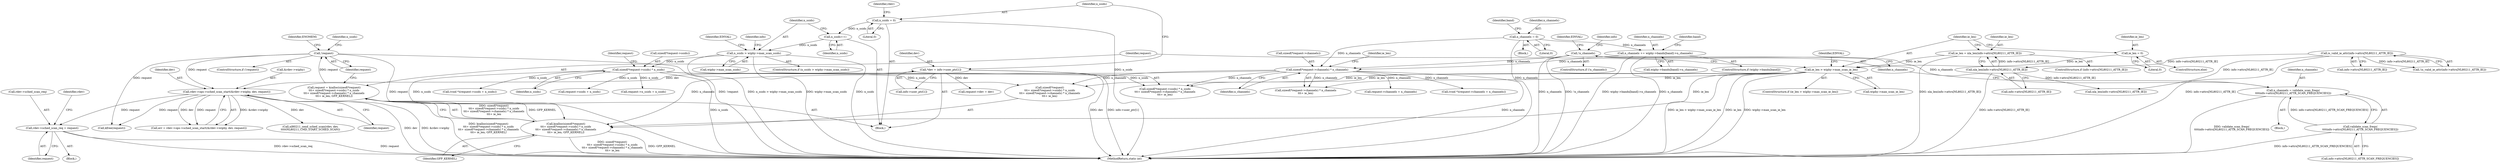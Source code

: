 digraph "0_linux_208c72f4fe44fe09577e7975ba0e7fa0278f3d03@pointer" {
"1000616" [label="(Call,rdev->sched_scan_req = request)"];
"1000605" [label="(Call,rdev->ops->sched_scan_start(&rdev->wiphy, dev, request))"];
"1000117" [label="(Call,*dev = info->user_ptr[1])"];
"1000325" [label="(Call,!request)"];
"1000299" [label="(Call,request = kzalloc(sizeof(*request)\n\t\t\t+ sizeof(*request->ssids) * n_ssids\n\t\t\t+ sizeof(*request->channels) * n_channels\n\t\t\t+ ie_len, GFP_KERNEL))"];
"1000301" [label="(Call,kzalloc(sizeof(*request)\n\t\t\t+ sizeof(*request->ssids) * n_ssids\n\t\t\t+ sizeof(*request->channels) * n_channels\n\t\t\t+ ie_len, GFP_KERNEL))"];
"1000307" [label="(Call,sizeof(*request->ssids) * n_ssids)"];
"1000264" [label="(Call,n_ssids > wiphy->max_scan_ssids)"];
"1000261" [label="(Call,n_ssids++)"];
"1000129" [label="(Call,n_ssids = 0)"];
"1000315" [label="(Call,sizeof(*request->channels) * n_channels)"];
"1000228" [label="(Call,n_channels = 0)"];
"1000221" [label="(Call,!n_channels)"];
"1000212" [label="(Call,n_channels = validate_scan_freqs(\n\t\t\t\tinfo->attrs[NL80211_ATTR_SCAN_FREQUENCIES]))"];
"1000214" [label="(Call,validate_scan_freqs(\n\t\t\t\tinfo->attrs[NL80211_ATTR_SCAN_FREQUENCIES]))"];
"1000246" [label="(Call,n_channels += wiphy->bands[band]->n_channels)"];
"1000291" [label="(Call,ie_len > wiphy->max_scan_ie_len)"];
"1000287" [label="(Call,ie_len = 0)"];
"1000278" [label="(Call,ie_len = nla_len(info->attrs[NL80211_ATTR_IE]))"];
"1000280" [label="(Call,nla_len(info->attrs[NL80211_ATTR_IE]))"];
"1000158" [label="(Call,is_valid_ie_attr(info->attrs[NL80211_ATTR_IE]))"];
"1000246" [label="(Call,n_channels += wiphy->bands[band]->n_channels)"];
"1000281" [label="(Call,info->attrs[NL80211_ATTR_IE])"];
"1000228" [label="(Call,n_channels = 0)"];
"1000272" [label="(ControlStructure,if (info->attrs[NL80211_ATTR_IE]))"];
"1000314" [label="(Call,sizeof(*request->channels) * n_channels\n\t\t\t+ ie_len)"];
"1000300" [label="(Identifier,request)"];
"1000266" [label="(Call,wiphy->max_scan_ssids)"];
"1000258" [label="(Identifier,info)"];
"1000239" [label="(Identifier,band)"];
"1000106" [label="(Block,)"];
"1000331" [label="(Identifier,n_ssids)"];
"1000280" [label="(Call,nla_len(info->attrs[NL80211_ATTR_IE]))"];
"1000620" [label="(Identifier,request)"];
"1000605" [label="(Call,rdev->ops->sched_scan_start(&rdev->wiphy, dev, request))"];
"1000212" [label="(Call,n_channels = validate_scan_freqs(\n\t\t\t\tinfo->attrs[NL80211_ATTR_SCAN_FREQUENCIES]))"];
"1000610" [label="(Identifier,dev)"];
"1000615" [label="(Block,)"];
"1000302" [label="(Call,sizeof(*request)\n\t\t\t+ sizeof(*request->ssids) * n_ssids\n\t\t\t+ sizeof(*request->channels) * n_channels\n\t\t\t+ ie_len)"];
"1000213" [label="(Identifier,n_channels)"];
"1000344" [label="(Call,request->n_ssids = n_ssids)"];
"1000265" [label="(Identifier,n_ssids)"];
"1000118" [label="(Identifier,dev)"];
"1000261" [label="(Call,n_ssids++)"];
"1000325" [label="(Call,!request)"];
"1000129" [label="(Call,n_ssids = 0)"];
"1000627" [label="(Call,kfree(request))"];
"1000233" [label="(Identifier,band)"];
"1000275" [label="(Identifier,info)"];
"1000240" [label="(ControlStructure,if (wiphy->bands[band]))"];
"1000222" [label="(Identifier,n_channels)"];
"1000229" [label="(Identifier,n_channels)"];
"1000298" [label="(Identifier,EINVAL)"];
"1000220" [label="(ControlStructure,if (!n_channels))"];
"1000324" [label="(ControlStructure,if (!request))"];
"1000263" [label="(ControlStructure,if (n_ssids > wiphy->max_scan_ssids))"];
"1000158" [label="(Call,is_valid_ie_attr(info->attrs[NL80211_ATTR_IE]))"];
"1000214" [label="(Call,validate_scan_freqs(\n\t\t\t\tinfo->attrs[NL80211_ATTR_SCAN_FREQUENCIES]))"];
"1000279" [label="(Identifier,ie_len)"];
"1000143" [label="(Identifier,rdev)"];
"1000262" [label="(Identifier,n_ssids)"];
"1000117" [label="(Call,*dev = info->user_ptr[1])"];
"1000119" [label="(Call,info->user_ptr[1])"];
"1000323" [label="(Identifier,GFP_KERNEL)"];
"1000315" [label="(Call,sizeof(*request->channels) * n_channels)"];
"1000621" [label="(Call,nl80211_send_sched_scan(rdev, dev,\n\t\t\t\t\tNL80211_CMD_START_SCHED_SCAN))"];
"1000374" [label="(Call,request->channels + n_channels)"];
"1000308" [label="(Call,sizeof(*request->ssids))"];
"1000211" [label="(Block,)"];
"1000287" [label="(Call,ie_len = 0)"];
"1000564" [label="(Call,nla_len(info->attrs[NL80211_ATTR_IE]))"];
"1000326" [label="(Identifier,request)"];
"1000225" [label="(Identifier,EINVAL)"];
"1000617" [label="(Call,rdev->sched_scan_req)"];
"1000329" [label="(Identifier,ENOMEM)"];
"1000248" [label="(Call,wiphy->bands[band]->n_channels)"];
"1000360" [label="(Call,(void *)(request->ssids + n_ssids))"];
"1000585" [label="(Call,request->dev = dev)"];
"1000307" [label="(Call,sizeof(*request->ssids) * n_ssids)"];
"1000286" [label="(ControlStructure,else)"];
"1000289" [label="(Literal,0)"];
"1000611" [label="(Identifier,request)"];
"1000603" [label="(Call,err = rdev->ops->sched_scan_start(&rdev->wiphy, dev, request))"];
"1000299" [label="(Call,request = kzalloc(sizeof(*request)\n\t\t\t+ sizeof(*request->ssids) * n_ssids\n\t\t\t+ sizeof(*request->channels) * n_channels\n\t\t\t+ ie_len, GFP_KERNEL))"];
"1000291" [label="(Call,ie_len > wiphy->max_scan_ie_len)"];
"1000372" [label="(Call,(void *)(request->channels + n_channels))"];
"1000157" [label="(Call,!is_valid_ie_attr(info->attrs[NL80211_ATTR_IE]))"];
"1000321" [label="(Identifier,n_channels)"];
"1000316" [label="(Call,sizeof(*request->channels))"];
"1000227" [label="(Block,)"];
"1000319" [label="(Identifier,request)"];
"1000622" [label="(Identifier,rdev)"];
"1000301" [label="(Call,kzalloc(sizeof(*request)\n\t\t\t+ sizeof(*request->ssids) * n_ssids\n\t\t\t+ sizeof(*request->channels) * n_channels\n\t\t\t+ ie_len, GFP_KERNEL))"];
"1000632" [label="(MethodReturn,static int)"];
"1000131" [label="(Literal,0)"];
"1000290" [label="(ControlStructure,if (ie_len > wiphy->max_scan_ie_len))"];
"1000606" [label="(Call,&rdev->wiphy)"];
"1000221" [label="(Call,!n_channels)"];
"1000230" [label="(Literal,0)"];
"1000313" [label="(Identifier,n_ssids)"];
"1000271" [label="(Identifier,EINVAL)"];
"1000292" [label="(Identifier,ie_len)"];
"1000306" [label="(Call,sizeof(*request->ssids) * n_ssids\n\t\t\t+ sizeof(*request->channels) * n_channels\n\t\t\t+ ie_len)"];
"1000247" [label="(Identifier,n_channels)"];
"1000288" [label="(Identifier,ie_len)"];
"1000322" [label="(Identifier,ie_len)"];
"1000264" [label="(Call,n_ssids > wiphy->max_scan_ssids)"];
"1000278" [label="(Call,ie_len = nla_len(info->attrs[NL80211_ATTR_IE]))"];
"1000130" [label="(Identifier,n_ssids)"];
"1000159" [label="(Call,info->attrs[NL80211_ATTR_IE])"];
"1000616" [label="(Call,rdev->sched_scan_req = request)"];
"1000362" [label="(Call,request->ssids + n_ssids)"];
"1000293" [label="(Call,wiphy->max_scan_ie_len)"];
"1000215" [label="(Call,info->attrs[NL80211_ATTR_SCAN_FREQUENCIES])"];
"1000616" -> "1000615"  [label="AST: "];
"1000616" -> "1000620"  [label="CFG: "];
"1000617" -> "1000616"  [label="AST: "];
"1000620" -> "1000616"  [label="AST: "];
"1000622" -> "1000616"  [label="CFG: "];
"1000616" -> "1000632"  [label="DDG: rdev->sched_scan_req"];
"1000616" -> "1000632"  [label="DDG: request"];
"1000605" -> "1000616"  [label="DDG: request"];
"1000605" -> "1000603"  [label="AST: "];
"1000605" -> "1000611"  [label="CFG: "];
"1000606" -> "1000605"  [label="AST: "];
"1000610" -> "1000605"  [label="AST: "];
"1000611" -> "1000605"  [label="AST: "];
"1000603" -> "1000605"  [label="CFG: "];
"1000605" -> "1000632"  [label="DDG: dev"];
"1000605" -> "1000632"  [label="DDG: &rdev->wiphy"];
"1000605" -> "1000603"  [label="DDG: &rdev->wiphy"];
"1000605" -> "1000603"  [label="DDG: dev"];
"1000605" -> "1000603"  [label="DDG: request"];
"1000117" -> "1000605"  [label="DDG: dev"];
"1000325" -> "1000605"  [label="DDG: request"];
"1000605" -> "1000621"  [label="DDG: dev"];
"1000605" -> "1000627"  [label="DDG: request"];
"1000117" -> "1000106"  [label="AST: "];
"1000117" -> "1000119"  [label="CFG: "];
"1000118" -> "1000117"  [label="AST: "];
"1000119" -> "1000117"  [label="AST: "];
"1000130" -> "1000117"  [label="CFG: "];
"1000117" -> "1000632"  [label="DDG: dev"];
"1000117" -> "1000632"  [label="DDG: info->user_ptr[1]"];
"1000117" -> "1000585"  [label="DDG: dev"];
"1000325" -> "1000324"  [label="AST: "];
"1000325" -> "1000326"  [label="CFG: "];
"1000326" -> "1000325"  [label="AST: "];
"1000329" -> "1000325"  [label="CFG: "];
"1000331" -> "1000325"  [label="CFG: "];
"1000325" -> "1000632"  [label="DDG: request"];
"1000325" -> "1000632"  [label="DDG: !request"];
"1000299" -> "1000325"  [label="DDG: request"];
"1000325" -> "1000627"  [label="DDG: request"];
"1000299" -> "1000106"  [label="AST: "];
"1000299" -> "1000301"  [label="CFG: "];
"1000300" -> "1000299"  [label="AST: "];
"1000301" -> "1000299"  [label="AST: "];
"1000326" -> "1000299"  [label="CFG: "];
"1000299" -> "1000632"  [label="DDG: kzalloc(sizeof(*request)\n\t\t\t+ sizeof(*request->ssids) * n_ssids\n\t\t\t+ sizeof(*request->channels) * n_channels\n\t\t\t+ ie_len, GFP_KERNEL)"];
"1000301" -> "1000299"  [label="DDG: sizeof(*request)\n\t\t\t+ sizeof(*request->ssids) * n_ssids\n\t\t\t+ sizeof(*request->channels) * n_channels\n\t\t\t+ ie_len"];
"1000301" -> "1000299"  [label="DDG: GFP_KERNEL"];
"1000301" -> "1000323"  [label="CFG: "];
"1000302" -> "1000301"  [label="AST: "];
"1000323" -> "1000301"  [label="AST: "];
"1000301" -> "1000632"  [label="DDG: sizeof(*request)\n\t\t\t+ sizeof(*request->ssids) * n_ssids\n\t\t\t+ sizeof(*request->channels) * n_channels\n\t\t\t+ ie_len"];
"1000301" -> "1000632"  [label="DDG: GFP_KERNEL"];
"1000307" -> "1000301"  [label="DDG: n_ssids"];
"1000315" -> "1000301"  [label="DDG: n_channels"];
"1000291" -> "1000301"  [label="DDG: ie_len"];
"1000307" -> "1000306"  [label="AST: "];
"1000307" -> "1000313"  [label="CFG: "];
"1000308" -> "1000307"  [label="AST: "];
"1000313" -> "1000307"  [label="AST: "];
"1000319" -> "1000307"  [label="CFG: "];
"1000307" -> "1000632"  [label="DDG: n_ssids"];
"1000307" -> "1000302"  [label="DDG: n_ssids"];
"1000307" -> "1000306"  [label="DDG: n_ssids"];
"1000264" -> "1000307"  [label="DDG: n_ssids"];
"1000307" -> "1000344"  [label="DDG: n_ssids"];
"1000307" -> "1000360"  [label="DDG: n_ssids"];
"1000307" -> "1000362"  [label="DDG: n_ssids"];
"1000264" -> "1000263"  [label="AST: "];
"1000264" -> "1000266"  [label="CFG: "];
"1000265" -> "1000264"  [label="AST: "];
"1000266" -> "1000264"  [label="AST: "];
"1000271" -> "1000264"  [label="CFG: "];
"1000275" -> "1000264"  [label="CFG: "];
"1000264" -> "1000632"  [label="DDG: n_ssids"];
"1000264" -> "1000632"  [label="DDG: n_ssids > wiphy->max_scan_ssids"];
"1000264" -> "1000632"  [label="DDG: wiphy->max_scan_ssids"];
"1000261" -> "1000264"  [label="DDG: n_ssids"];
"1000261" -> "1000106"  [label="AST: "];
"1000261" -> "1000262"  [label="CFG: "];
"1000262" -> "1000261"  [label="AST: "];
"1000265" -> "1000261"  [label="CFG: "];
"1000129" -> "1000261"  [label="DDG: n_ssids"];
"1000129" -> "1000106"  [label="AST: "];
"1000129" -> "1000131"  [label="CFG: "];
"1000130" -> "1000129"  [label="AST: "];
"1000131" -> "1000129"  [label="AST: "];
"1000143" -> "1000129"  [label="CFG: "];
"1000129" -> "1000632"  [label="DDG: n_ssids"];
"1000315" -> "1000314"  [label="AST: "];
"1000315" -> "1000321"  [label="CFG: "];
"1000316" -> "1000315"  [label="AST: "];
"1000321" -> "1000315"  [label="AST: "];
"1000322" -> "1000315"  [label="CFG: "];
"1000315" -> "1000632"  [label="DDG: n_channels"];
"1000315" -> "1000302"  [label="DDG: n_channels"];
"1000315" -> "1000306"  [label="DDG: n_channels"];
"1000315" -> "1000314"  [label="DDG: n_channels"];
"1000228" -> "1000315"  [label="DDG: n_channels"];
"1000221" -> "1000315"  [label="DDG: n_channels"];
"1000246" -> "1000315"  [label="DDG: n_channels"];
"1000315" -> "1000372"  [label="DDG: n_channels"];
"1000315" -> "1000374"  [label="DDG: n_channels"];
"1000228" -> "1000227"  [label="AST: "];
"1000228" -> "1000230"  [label="CFG: "];
"1000229" -> "1000228"  [label="AST: "];
"1000230" -> "1000228"  [label="AST: "];
"1000233" -> "1000228"  [label="CFG: "];
"1000228" -> "1000632"  [label="DDG: n_channels"];
"1000228" -> "1000246"  [label="DDG: n_channels"];
"1000221" -> "1000220"  [label="AST: "];
"1000221" -> "1000222"  [label="CFG: "];
"1000222" -> "1000221"  [label="AST: "];
"1000225" -> "1000221"  [label="CFG: "];
"1000258" -> "1000221"  [label="CFG: "];
"1000221" -> "1000632"  [label="DDG: !n_channels"];
"1000221" -> "1000632"  [label="DDG: n_channels"];
"1000212" -> "1000221"  [label="DDG: n_channels"];
"1000212" -> "1000211"  [label="AST: "];
"1000212" -> "1000214"  [label="CFG: "];
"1000213" -> "1000212"  [label="AST: "];
"1000214" -> "1000212"  [label="AST: "];
"1000222" -> "1000212"  [label="CFG: "];
"1000212" -> "1000632"  [label="DDG: validate_scan_freqs(\n\t\t\t\tinfo->attrs[NL80211_ATTR_SCAN_FREQUENCIES])"];
"1000214" -> "1000212"  [label="DDG: info->attrs[NL80211_ATTR_SCAN_FREQUENCIES]"];
"1000214" -> "1000215"  [label="CFG: "];
"1000215" -> "1000214"  [label="AST: "];
"1000214" -> "1000632"  [label="DDG: info->attrs[NL80211_ATTR_SCAN_FREQUENCIES]"];
"1000246" -> "1000240"  [label="AST: "];
"1000246" -> "1000248"  [label="CFG: "];
"1000247" -> "1000246"  [label="AST: "];
"1000248" -> "1000246"  [label="AST: "];
"1000239" -> "1000246"  [label="CFG: "];
"1000246" -> "1000632"  [label="DDG: wiphy->bands[band]->n_channels"];
"1000246" -> "1000632"  [label="DDG: n_channels"];
"1000291" -> "1000290"  [label="AST: "];
"1000291" -> "1000293"  [label="CFG: "];
"1000292" -> "1000291"  [label="AST: "];
"1000293" -> "1000291"  [label="AST: "];
"1000298" -> "1000291"  [label="CFG: "];
"1000300" -> "1000291"  [label="CFG: "];
"1000291" -> "1000632"  [label="DDG: ie_len > wiphy->max_scan_ie_len"];
"1000291" -> "1000632"  [label="DDG: ie_len"];
"1000291" -> "1000632"  [label="DDG: wiphy->max_scan_ie_len"];
"1000287" -> "1000291"  [label="DDG: ie_len"];
"1000278" -> "1000291"  [label="DDG: ie_len"];
"1000291" -> "1000302"  [label="DDG: ie_len"];
"1000291" -> "1000306"  [label="DDG: ie_len"];
"1000291" -> "1000314"  [label="DDG: ie_len"];
"1000287" -> "1000286"  [label="AST: "];
"1000287" -> "1000289"  [label="CFG: "];
"1000288" -> "1000287"  [label="AST: "];
"1000289" -> "1000287"  [label="AST: "];
"1000292" -> "1000287"  [label="CFG: "];
"1000278" -> "1000272"  [label="AST: "];
"1000278" -> "1000280"  [label="CFG: "];
"1000279" -> "1000278"  [label="AST: "];
"1000280" -> "1000278"  [label="AST: "];
"1000292" -> "1000278"  [label="CFG: "];
"1000278" -> "1000632"  [label="DDG: nla_len(info->attrs[NL80211_ATTR_IE])"];
"1000280" -> "1000278"  [label="DDG: info->attrs[NL80211_ATTR_IE]"];
"1000280" -> "1000281"  [label="CFG: "];
"1000281" -> "1000280"  [label="AST: "];
"1000280" -> "1000632"  [label="DDG: info->attrs[NL80211_ATTR_IE]"];
"1000158" -> "1000280"  [label="DDG: info->attrs[NL80211_ATTR_IE]"];
"1000280" -> "1000564"  [label="DDG: info->attrs[NL80211_ATTR_IE]"];
"1000158" -> "1000157"  [label="AST: "];
"1000158" -> "1000159"  [label="CFG: "];
"1000159" -> "1000158"  [label="AST: "];
"1000157" -> "1000158"  [label="CFG: "];
"1000158" -> "1000632"  [label="DDG: info->attrs[NL80211_ATTR_IE]"];
"1000158" -> "1000157"  [label="DDG: info->attrs[NL80211_ATTR_IE]"];
"1000158" -> "1000564"  [label="DDG: info->attrs[NL80211_ATTR_IE]"];
}

